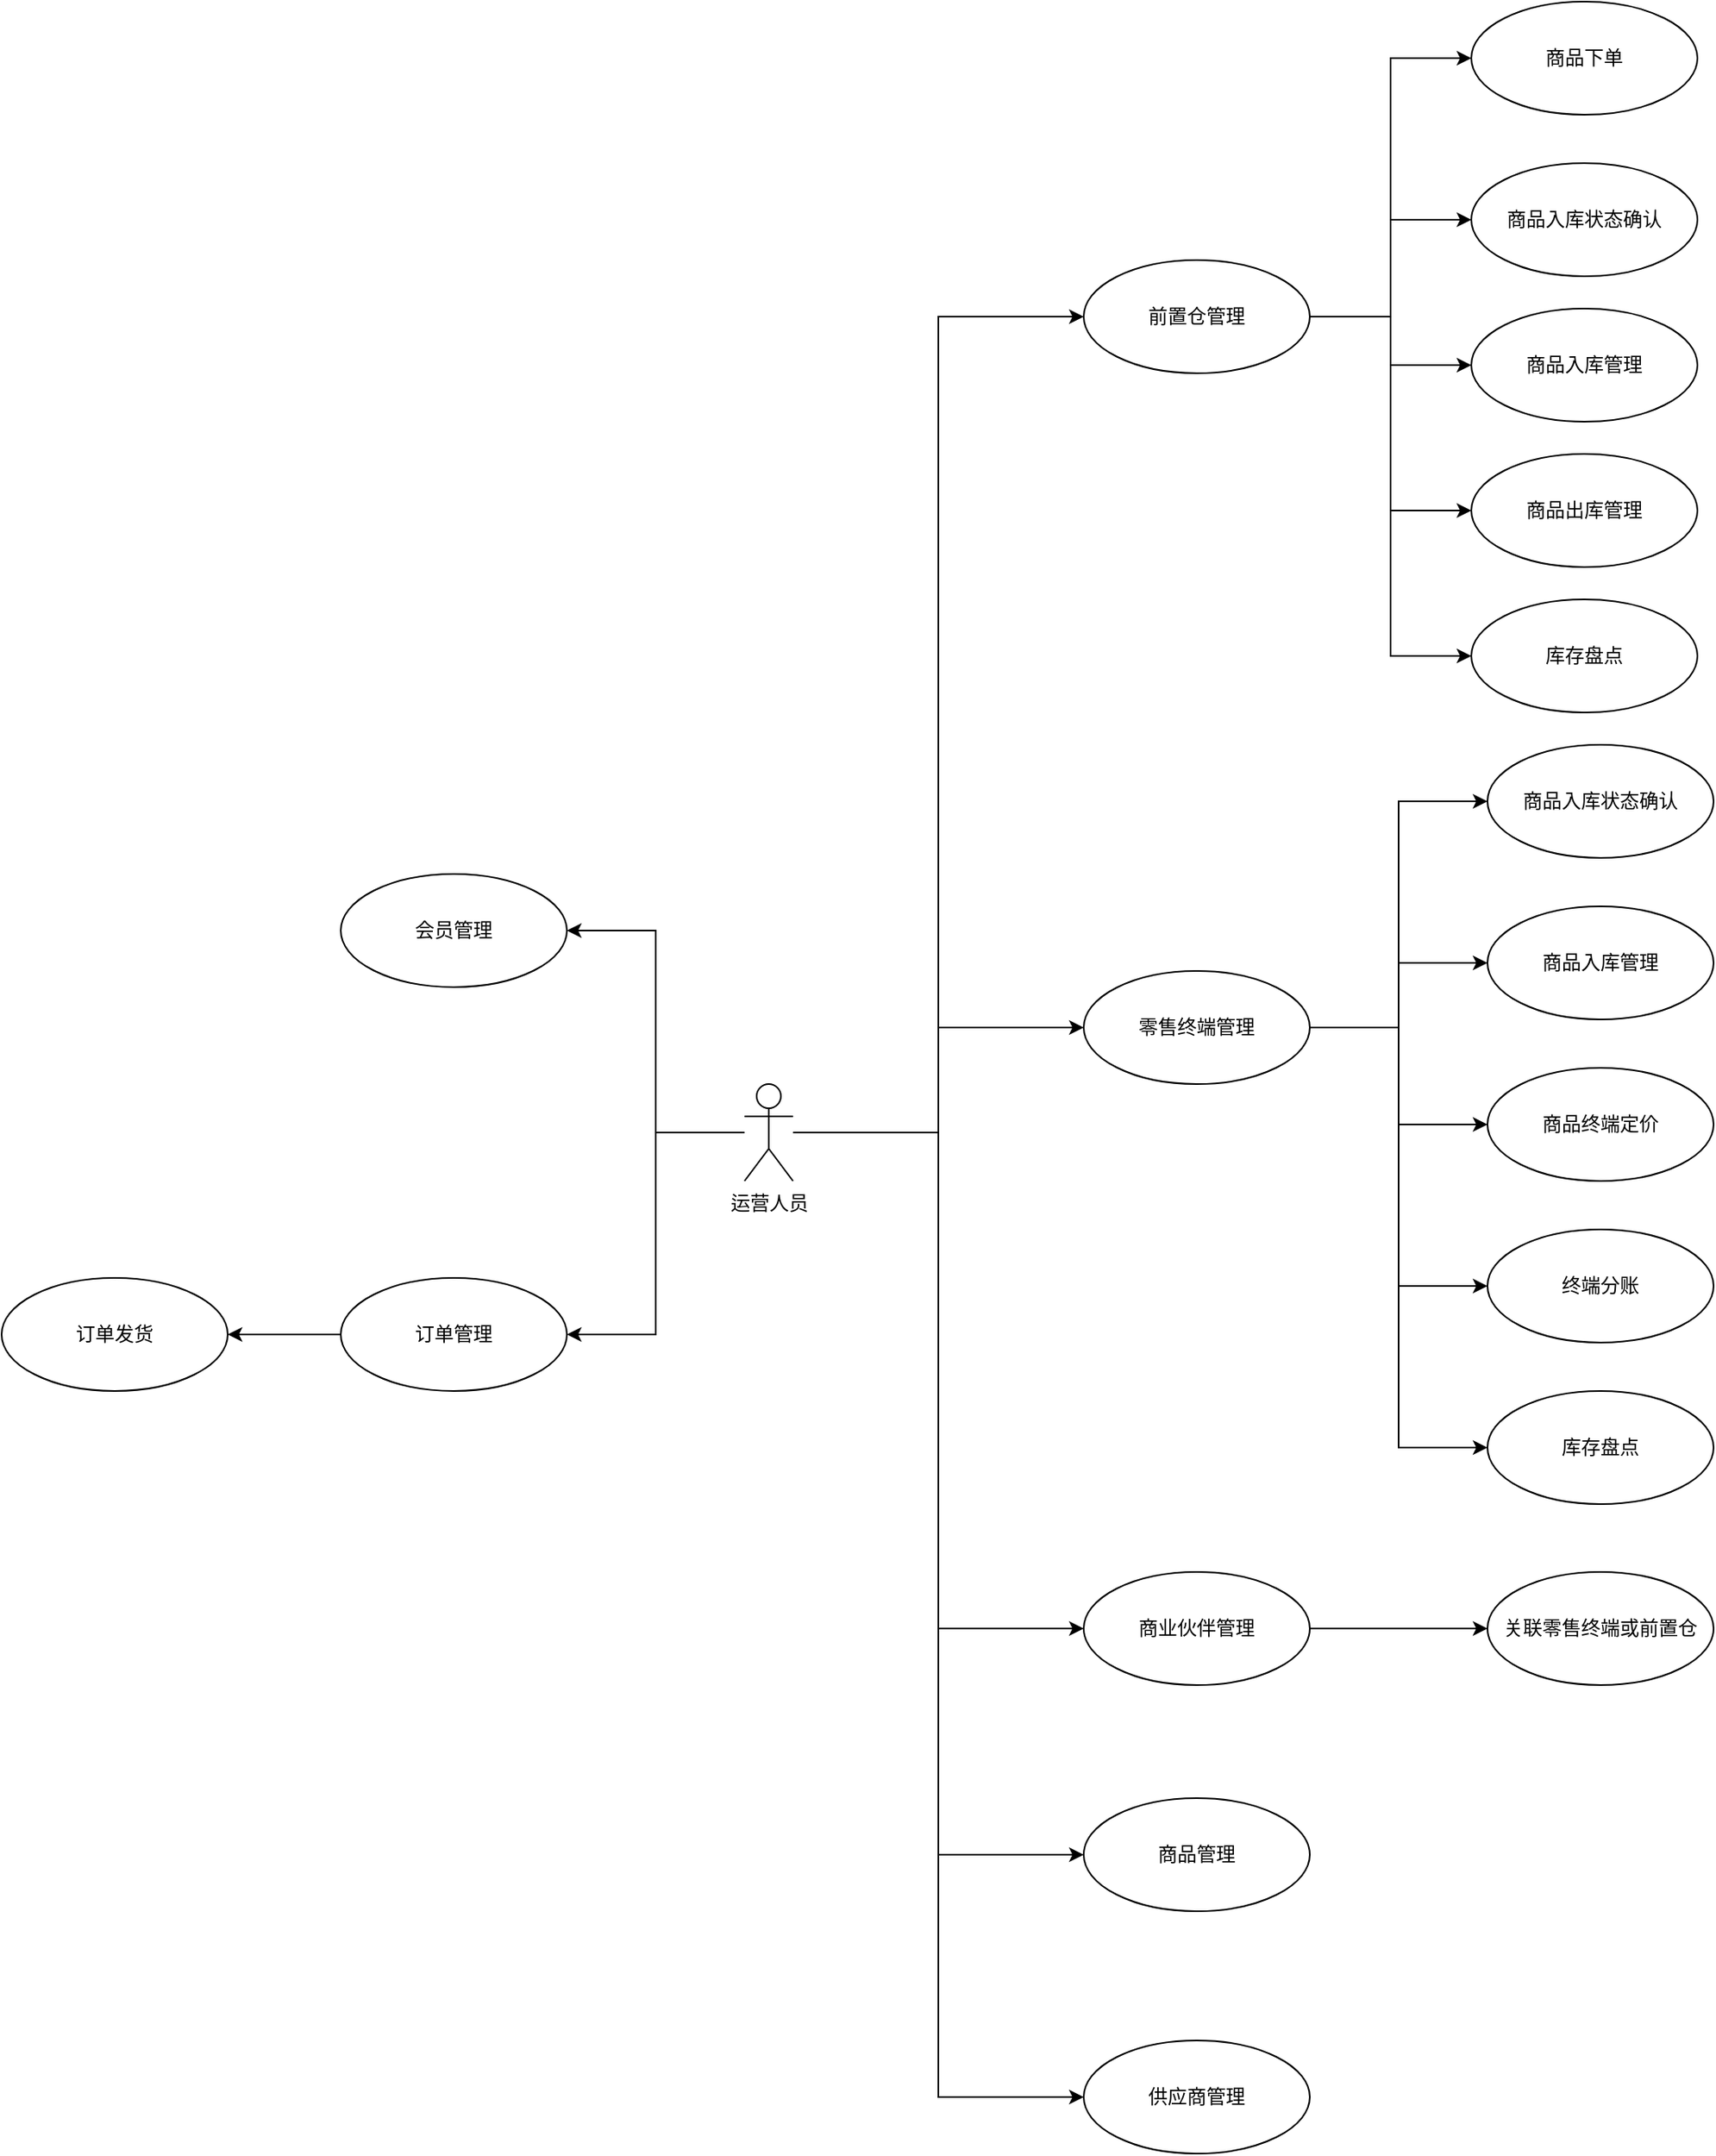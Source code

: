 <mxfile version="21.1.1" type="github" pages="2">
  <diagram name="运营管理人员" id="x4-oW1hvQLXdEULdkfcq">
    <mxGraphModel dx="2006" dy="1645" grid="1" gridSize="10" guides="1" tooltips="1" connect="1" arrows="1" fold="1" page="1" pageScale="1" pageWidth="827" pageHeight="1169" math="0" shadow="0">
      <root>
        <mxCell id="0" />
        <mxCell id="1" parent="0" />
        <mxCell id="FFHXGkqfluXQrECaGBsv-5" style="edgeStyle=orthogonalEdgeStyle;rounded=0;orthogonalLoop=1;jettySize=auto;html=1;entryX=0;entryY=0.5;entryDx=0;entryDy=0;" edge="1" parent="1" source="FFHXGkqfluXQrECaGBsv-1" target="FFHXGkqfluXQrECaGBsv-4">
          <mxGeometry relative="1" as="geometry" />
        </mxCell>
        <mxCell id="FFHXGkqfluXQrECaGBsv-6" style="edgeStyle=orthogonalEdgeStyle;rounded=0;orthogonalLoop=1;jettySize=auto;html=1;entryX=0;entryY=0.5;entryDx=0;entryDy=0;" edge="1" parent="1" source="FFHXGkqfluXQrECaGBsv-1" target="FFHXGkqfluXQrECaGBsv-2">
          <mxGeometry relative="1" as="geometry" />
        </mxCell>
        <mxCell id="FFHXGkqfluXQrECaGBsv-8" style="edgeStyle=orthogonalEdgeStyle;rounded=0;orthogonalLoop=1;jettySize=auto;html=1;entryX=0;entryY=0.5;entryDx=0;entryDy=0;" edge="1" parent="1" source="FFHXGkqfluXQrECaGBsv-1" target="FFHXGkqfluXQrECaGBsv-7">
          <mxGeometry relative="1" as="geometry" />
        </mxCell>
        <mxCell id="FFHXGkqfluXQrECaGBsv-10" style="edgeStyle=orthogonalEdgeStyle;rounded=0;orthogonalLoop=1;jettySize=auto;html=1;entryX=0;entryY=0.5;entryDx=0;entryDy=0;" edge="1" parent="1" source="FFHXGkqfluXQrECaGBsv-1" target="FFHXGkqfluXQrECaGBsv-9">
          <mxGeometry relative="1" as="geometry" />
        </mxCell>
        <mxCell id="FFHXGkqfluXQrECaGBsv-28" style="edgeStyle=orthogonalEdgeStyle;rounded=0;orthogonalLoop=1;jettySize=auto;html=1;entryX=0;entryY=0.5;entryDx=0;entryDy=0;" edge="1" parent="1" source="FFHXGkqfluXQrECaGBsv-1" target="FFHXGkqfluXQrECaGBsv-27">
          <mxGeometry relative="1" as="geometry" />
        </mxCell>
        <mxCell id="FFHXGkqfluXQrECaGBsv-39" style="edgeStyle=orthogonalEdgeStyle;rounded=0;orthogonalLoop=1;jettySize=auto;html=1;entryX=1;entryY=0.5;entryDx=0;entryDy=0;" edge="1" parent="1" source="FFHXGkqfluXQrECaGBsv-1" target="FFHXGkqfluXQrECaGBsv-37">
          <mxGeometry relative="1" as="geometry" />
        </mxCell>
        <mxCell id="FFHXGkqfluXQrECaGBsv-40" style="edgeStyle=orthogonalEdgeStyle;rounded=0;orthogonalLoop=1;jettySize=auto;html=1;entryX=1;entryY=0.5;entryDx=0;entryDy=0;" edge="1" parent="1" source="FFHXGkqfluXQrECaGBsv-1" target="FFHXGkqfluXQrECaGBsv-38">
          <mxGeometry relative="1" as="geometry" />
        </mxCell>
        <mxCell id="FFHXGkqfluXQrECaGBsv-1" value="运营人员" style="shape=umlActor;verticalLabelPosition=bottom;verticalAlign=top;html=1;outlineConnect=0;" vertex="1" parent="1">
          <mxGeometry x="110" y="280" width="30" height="60" as="geometry" />
        </mxCell>
        <mxCell id="FFHXGkqfluXQrECaGBsv-14" style="edgeStyle=orthogonalEdgeStyle;rounded=0;orthogonalLoop=1;jettySize=auto;html=1;" edge="1" parent="1" source="FFHXGkqfluXQrECaGBsv-2" target="FFHXGkqfluXQrECaGBsv-13">
          <mxGeometry relative="1" as="geometry" />
        </mxCell>
        <mxCell id="FFHXGkqfluXQrECaGBsv-18" style="edgeStyle=orthogonalEdgeStyle;rounded=0;orthogonalLoop=1;jettySize=auto;html=1;entryX=0;entryY=0.5;entryDx=0;entryDy=0;" edge="1" parent="1" source="FFHXGkqfluXQrECaGBsv-2" target="FFHXGkqfluXQrECaGBsv-17">
          <mxGeometry relative="1" as="geometry" />
        </mxCell>
        <mxCell id="FFHXGkqfluXQrECaGBsv-26" style="edgeStyle=orthogonalEdgeStyle;rounded=0;orthogonalLoop=1;jettySize=auto;html=1;entryX=0;entryY=0.5;entryDx=0;entryDy=0;" edge="1" parent="1" source="FFHXGkqfluXQrECaGBsv-2" target="FFHXGkqfluXQrECaGBsv-25">
          <mxGeometry relative="1" as="geometry" />
        </mxCell>
        <mxCell id="FFHXGkqfluXQrECaGBsv-34" style="edgeStyle=orthogonalEdgeStyle;rounded=0;orthogonalLoop=1;jettySize=auto;html=1;entryX=0;entryY=0.5;entryDx=0;entryDy=0;" edge="1" parent="1" source="FFHXGkqfluXQrECaGBsv-2" target="FFHXGkqfluXQrECaGBsv-33">
          <mxGeometry relative="1" as="geometry" />
        </mxCell>
        <mxCell id="FFHXGkqfluXQrECaGBsv-36" style="edgeStyle=orthogonalEdgeStyle;rounded=0;orthogonalLoop=1;jettySize=auto;html=1;entryX=0;entryY=0.5;entryDx=0;entryDy=0;" edge="1" parent="1" source="FFHXGkqfluXQrECaGBsv-2" target="FFHXGkqfluXQrECaGBsv-35">
          <mxGeometry relative="1" as="geometry" />
        </mxCell>
        <mxCell id="FFHXGkqfluXQrECaGBsv-2" value="零售终端管理" style="ellipse;whiteSpace=wrap;html=1;" vertex="1" parent="1">
          <mxGeometry x="320" y="210" width="140" height="70" as="geometry" />
        </mxCell>
        <mxCell id="FFHXGkqfluXQrECaGBsv-12" style="edgeStyle=orthogonalEdgeStyle;rounded=0;orthogonalLoop=1;jettySize=auto;html=1;entryX=0;entryY=0.5;entryDx=0;entryDy=0;" edge="1" parent="1" source="FFHXGkqfluXQrECaGBsv-4" target="FFHXGkqfluXQrECaGBsv-11">
          <mxGeometry relative="1" as="geometry" />
        </mxCell>
        <mxCell id="FFHXGkqfluXQrECaGBsv-20" style="edgeStyle=orthogonalEdgeStyle;rounded=0;orthogonalLoop=1;jettySize=auto;html=1;entryX=0;entryY=0.5;entryDx=0;entryDy=0;" edge="1" parent="1" source="FFHXGkqfluXQrECaGBsv-4" target="FFHXGkqfluXQrECaGBsv-19">
          <mxGeometry relative="1" as="geometry" />
        </mxCell>
        <mxCell id="FFHXGkqfluXQrECaGBsv-24" style="edgeStyle=orthogonalEdgeStyle;rounded=0;orthogonalLoop=1;jettySize=auto;html=1;entryX=0;entryY=0.5;entryDx=0;entryDy=0;" edge="1" parent="1" source="FFHXGkqfluXQrECaGBsv-4" target="FFHXGkqfluXQrECaGBsv-23">
          <mxGeometry relative="1" as="geometry" />
        </mxCell>
        <mxCell id="FFHXGkqfluXQrECaGBsv-30" style="edgeStyle=orthogonalEdgeStyle;rounded=0;orthogonalLoop=1;jettySize=auto;html=1;entryX=0;entryY=0.5;entryDx=0;entryDy=0;" edge="1" parent="1" source="FFHXGkqfluXQrECaGBsv-4" target="FFHXGkqfluXQrECaGBsv-29">
          <mxGeometry relative="1" as="geometry" />
        </mxCell>
        <mxCell id="FFHXGkqfluXQrECaGBsv-32" style="edgeStyle=orthogonalEdgeStyle;rounded=0;orthogonalLoop=1;jettySize=auto;html=1;entryX=0;entryY=0.5;entryDx=0;entryDy=0;" edge="1" parent="1" source="FFHXGkqfluXQrECaGBsv-4" target="FFHXGkqfluXQrECaGBsv-31">
          <mxGeometry relative="1" as="geometry" />
        </mxCell>
        <mxCell id="FFHXGkqfluXQrECaGBsv-4" value="前置仓管理" style="ellipse;whiteSpace=wrap;html=1;" vertex="1" parent="1">
          <mxGeometry x="320" y="-230" width="140" height="70" as="geometry" />
        </mxCell>
        <mxCell id="FFHXGkqfluXQrECaGBsv-16" style="edgeStyle=orthogonalEdgeStyle;rounded=0;orthogonalLoop=1;jettySize=auto;html=1;" edge="1" parent="1" source="FFHXGkqfluXQrECaGBsv-7" target="FFHXGkqfluXQrECaGBsv-15">
          <mxGeometry relative="1" as="geometry" />
        </mxCell>
        <mxCell id="FFHXGkqfluXQrECaGBsv-7" value="商业伙伴管理" style="ellipse;whiteSpace=wrap;html=1;" vertex="1" parent="1">
          <mxGeometry x="320" y="582" width="140" height="70" as="geometry" />
        </mxCell>
        <mxCell id="FFHXGkqfluXQrECaGBsv-9" value="商品管理" style="ellipse;whiteSpace=wrap;html=1;" vertex="1" parent="1">
          <mxGeometry x="320" y="722" width="140" height="70" as="geometry" />
        </mxCell>
        <mxCell id="FFHXGkqfluXQrECaGBsv-11" value="商品入库管理" style="ellipse;whiteSpace=wrap;html=1;" vertex="1" parent="1">
          <mxGeometry x="560" y="-200" width="140" height="70" as="geometry" />
        </mxCell>
        <mxCell id="FFHXGkqfluXQrECaGBsv-13" value="商品入库管理" style="ellipse;whiteSpace=wrap;html=1;" vertex="1" parent="1">
          <mxGeometry x="570" y="170" width="140" height="70" as="geometry" />
        </mxCell>
        <mxCell id="FFHXGkqfluXQrECaGBsv-15" value="关联零售终端或前置仓" style="ellipse;whiteSpace=wrap;html=1;" vertex="1" parent="1">
          <mxGeometry x="570" y="582" width="140" height="70" as="geometry" />
        </mxCell>
        <mxCell id="FFHXGkqfluXQrECaGBsv-17" value="商品终端定价" style="ellipse;whiteSpace=wrap;html=1;" vertex="1" parent="1">
          <mxGeometry x="570" y="270" width="140" height="70" as="geometry" />
        </mxCell>
        <mxCell id="FFHXGkqfluXQrECaGBsv-19" value="商品出库管理" style="ellipse;whiteSpace=wrap;html=1;" vertex="1" parent="1">
          <mxGeometry x="560" y="-110" width="140" height="70" as="geometry" />
        </mxCell>
        <mxCell id="FFHXGkqfluXQrECaGBsv-23" value="商品入库状态确认" style="ellipse;whiteSpace=wrap;html=1;" vertex="1" parent="1">
          <mxGeometry x="560" y="-290" width="140" height="70" as="geometry" />
        </mxCell>
        <mxCell id="FFHXGkqfluXQrECaGBsv-25" value="商品入库状态确认" style="ellipse;whiteSpace=wrap;html=1;" vertex="1" parent="1">
          <mxGeometry x="570" y="70" width="140" height="70" as="geometry" />
        </mxCell>
        <mxCell id="FFHXGkqfluXQrECaGBsv-27" value="供应商管理" style="ellipse;whiteSpace=wrap;html=1;" vertex="1" parent="1">
          <mxGeometry x="320" y="872" width="140" height="70" as="geometry" />
        </mxCell>
        <mxCell id="FFHXGkqfluXQrECaGBsv-29" value="商品下单" style="ellipse;whiteSpace=wrap;html=1;" vertex="1" parent="1">
          <mxGeometry x="560" y="-390" width="140" height="70" as="geometry" />
        </mxCell>
        <mxCell id="FFHXGkqfluXQrECaGBsv-31" value="库存盘点" style="ellipse;whiteSpace=wrap;html=1;" vertex="1" parent="1">
          <mxGeometry x="560" y="-20" width="140" height="70" as="geometry" />
        </mxCell>
        <mxCell id="FFHXGkqfluXQrECaGBsv-33" value="终端分账" style="ellipse;whiteSpace=wrap;html=1;" vertex="1" parent="1">
          <mxGeometry x="570" y="370" width="140" height="70" as="geometry" />
        </mxCell>
        <mxCell id="FFHXGkqfluXQrECaGBsv-35" value="库存盘点" style="ellipse;whiteSpace=wrap;html=1;" vertex="1" parent="1">
          <mxGeometry x="570" y="470" width="140" height="70" as="geometry" />
        </mxCell>
        <mxCell id="FFHXGkqfluXQrECaGBsv-37" value="会员管理" style="ellipse;whiteSpace=wrap;html=1;" vertex="1" parent="1">
          <mxGeometry x="-140" y="150" width="140" height="70" as="geometry" />
        </mxCell>
        <mxCell id="_Bmi-E15Vil51Y7hQKF6-2" style="edgeStyle=orthogonalEdgeStyle;rounded=0;orthogonalLoop=1;jettySize=auto;html=1;" edge="1" parent="1" source="FFHXGkqfluXQrECaGBsv-38" target="_Bmi-E15Vil51Y7hQKF6-1">
          <mxGeometry relative="1" as="geometry" />
        </mxCell>
        <mxCell id="FFHXGkqfluXQrECaGBsv-38" value="订单管理" style="ellipse;whiteSpace=wrap;html=1;" vertex="1" parent="1">
          <mxGeometry x="-140" y="400" width="140" height="70" as="geometry" />
        </mxCell>
        <mxCell id="_Bmi-E15Vil51Y7hQKF6-1" value="订单发货" style="ellipse;whiteSpace=wrap;html=1;" vertex="1" parent="1">
          <mxGeometry x="-350" y="400" width="140" height="70" as="geometry" />
        </mxCell>
      </root>
    </mxGraphModel>
  </diagram>
  <diagram id="vfpZh9Tjv-6j6B5K_V64" name="会员">
    <mxGraphModel dx="1120" dy="452" grid="1" gridSize="10" guides="1" tooltips="1" connect="1" arrows="1" fold="1" page="1" pageScale="1" pageWidth="827" pageHeight="1169" math="0" shadow="0">
      <root>
        <mxCell id="0" />
        <mxCell id="1" parent="0" />
        <mxCell id="-5qhOaPzWT8rHBytk-px-6" style="edgeStyle=orthogonalEdgeStyle;rounded=0;orthogonalLoop=1;jettySize=auto;html=1;entryX=0;entryY=0.5;entryDx=0;entryDy=0;" edge="1" parent="1" source="-5qhOaPzWT8rHBytk-px-1" target="-5qhOaPzWT8rHBytk-px-2">
          <mxGeometry relative="1" as="geometry" />
        </mxCell>
        <mxCell id="-5qhOaPzWT8rHBytk-px-7" style="edgeStyle=orthogonalEdgeStyle;rounded=0;orthogonalLoop=1;jettySize=auto;html=1;" edge="1" parent="1" source="-5qhOaPzWT8rHBytk-px-1" target="-5qhOaPzWT8rHBytk-px-4">
          <mxGeometry relative="1" as="geometry" />
        </mxCell>
        <mxCell id="-5qhOaPzWT8rHBytk-px-10" style="edgeStyle=orthogonalEdgeStyle;rounded=0;orthogonalLoop=1;jettySize=auto;html=1;entryX=0;entryY=0.5;entryDx=0;entryDy=0;" edge="1" parent="1" source="-5qhOaPzWT8rHBytk-px-1" target="-5qhOaPzWT8rHBytk-px-9">
          <mxGeometry relative="1" as="geometry" />
        </mxCell>
        <mxCell id="-5qhOaPzWT8rHBytk-px-12" style="edgeStyle=orthogonalEdgeStyle;rounded=0;orthogonalLoop=1;jettySize=auto;html=1;entryX=0;entryY=0.5;entryDx=0;entryDy=0;" edge="1" parent="1" source="-5qhOaPzWT8rHBytk-px-1" target="-5qhOaPzWT8rHBytk-px-11">
          <mxGeometry relative="1" as="geometry" />
        </mxCell>
        <mxCell id="-5qhOaPzWT8rHBytk-px-14" style="edgeStyle=orthogonalEdgeStyle;rounded=0;orthogonalLoop=1;jettySize=auto;html=1;entryX=1;entryY=0.5;entryDx=0;entryDy=0;" edge="1" parent="1" source="-5qhOaPzWT8rHBytk-px-1" target="-5qhOaPzWT8rHBytk-px-13">
          <mxGeometry relative="1" as="geometry" />
        </mxCell>
        <mxCell id="-5qhOaPzWT8rHBytk-px-16" style="edgeStyle=orthogonalEdgeStyle;rounded=0;orthogonalLoop=1;jettySize=auto;html=1;entryX=1;entryY=0.5;entryDx=0;entryDy=0;" edge="1" parent="1" source="-5qhOaPzWT8rHBytk-px-1" target="-5qhOaPzWT8rHBytk-px-15">
          <mxGeometry relative="1" as="geometry" />
        </mxCell>
        <mxCell id="-5qhOaPzWT8rHBytk-px-18" style="edgeStyle=orthogonalEdgeStyle;rounded=0;orthogonalLoop=1;jettySize=auto;html=1;" edge="1" parent="1" source="-5qhOaPzWT8rHBytk-px-1" target="-5qhOaPzWT8rHBytk-px-17">
          <mxGeometry relative="1" as="geometry" />
        </mxCell>
        <mxCell id="-5qhOaPzWT8rHBytk-px-20" style="edgeStyle=orthogonalEdgeStyle;rounded=0;orthogonalLoop=1;jettySize=auto;html=1;entryX=1;entryY=0.5;entryDx=0;entryDy=0;" edge="1" parent="1" source="-5qhOaPzWT8rHBytk-px-1" target="-5qhOaPzWT8rHBytk-px-19">
          <mxGeometry relative="1" as="geometry" />
        </mxCell>
        <mxCell id="-5qhOaPzWT8rHBytk-px-1" value="会员" style="shape=umlActor;verticalLabelPosition=bottom;verticalAlign=top;html=1;" vertex="1" parent="1">
          <mxGeometry x="300" y="190" width="30" height="60" as="geometry" />
        </mxCell>
        <mxCell id="-5qhOaPzWT8rHBytk-px-8" style="edgeStyle=orthogonalEdgeStyle;rounded=0;orthogonalLoop=1;jettySize=auto;html=1;entryX=0;entryY=0.5;entryDx=0;entryDy=0;" edge="1" parent="1" source="-5qhOaPzWT8rHBytk-px-2" target="-5qhOaPzWT8rHBytk-px-5">
          <mxGeometry relative="1" as="geometry" />
        </mxCell>
        <mxCell id="-5qhOaPzWT8rHBytk-px-2" value="会员注册" style="ellipse;whiteSpace=wrap;html=1;" vertex="1" parent="1">
          <mxGeometry x="430" y="60" width="140" height="70" as="geometry" />
        </mxCell>
        <mxCell id="-5qhOaPzWT8rHBytk-px-4" value="会员登录" style="ellipse;whiteSpace=wrap;html=1;" vertex="1" parent="1">
          <mxGeometry x="430" y="160" width="140" height="70" as="geometry" />
        </mxCell>
        <mxCell id="-5qhOaPzWT8rHBytk-px-5" value="绑定终端" style="ellipse;whiteSpace=wrap;html=1;" vertex="1" parent="1">
          <mxGeometry x="640" y="60" width="140" height="70" as="geometry" />
        </mxCell>
        <mxCell id="-5qhOaPzWT8rHBytk-px-9" value="浏览商品" style="ellipse;whiteSpace=wrap;html=1;" vertex="1" parent="1">
          <mxGeometry x="430" y="270" width="140" height="70" as="geometry" />
        </mxCell>
        <mxCell id="-5qhOaPzWT8rHBytk-px-11" value="加入购物车" style="ellipse;whiteSpace=wrap;html=1;" vertex="1" parent="1">
          <mxGeometry x="430" y="390" width="140" height="70" as="geometry" />
        </mxCell>
        <mxCell id="-5qhOaPzWT8rHBytk-px-13" value="下单" style="ellipse;whiteSpace=wrap;html=1;" vertex="1" parent="1">
          <mxGeometry x="60" y="390" width="140" height="70" as="geometry" />
        </mxCell>
        <mxCell id="-5qhOaPzWT8rHBytk-px-15" value="订单支付" style="ellipse;whiteSpace=wrap;html=1;" vertex="1" parent="1">
          <mxGeometry x="60" y="290" width="140" height="70" as="geometry" />
        </mxCell>
        <mxCell id="-5qhOaPzWT8rHBytk-px-17" value="订单收货确认" style="ellipse;whiteSpace=wrap;html=1;" vertex="1" parent="1">
          <mxGeometry x="60" y="180" width="140" height="70" as="geometry" />
        </mxCell>
        <mxCell id="-5qhOaPzWT8rHBytk-px-19" value="订单查询" style="ellipse;whiteSpace=wrap;html=1;" vertex="1" parent="1">
          <mxGeometry x="60" y="60" width="140" height="70" as="geometry" />
        </mxCell>
      </root>
    </mxGraphModel>
  </diagram>
</mxfile>
